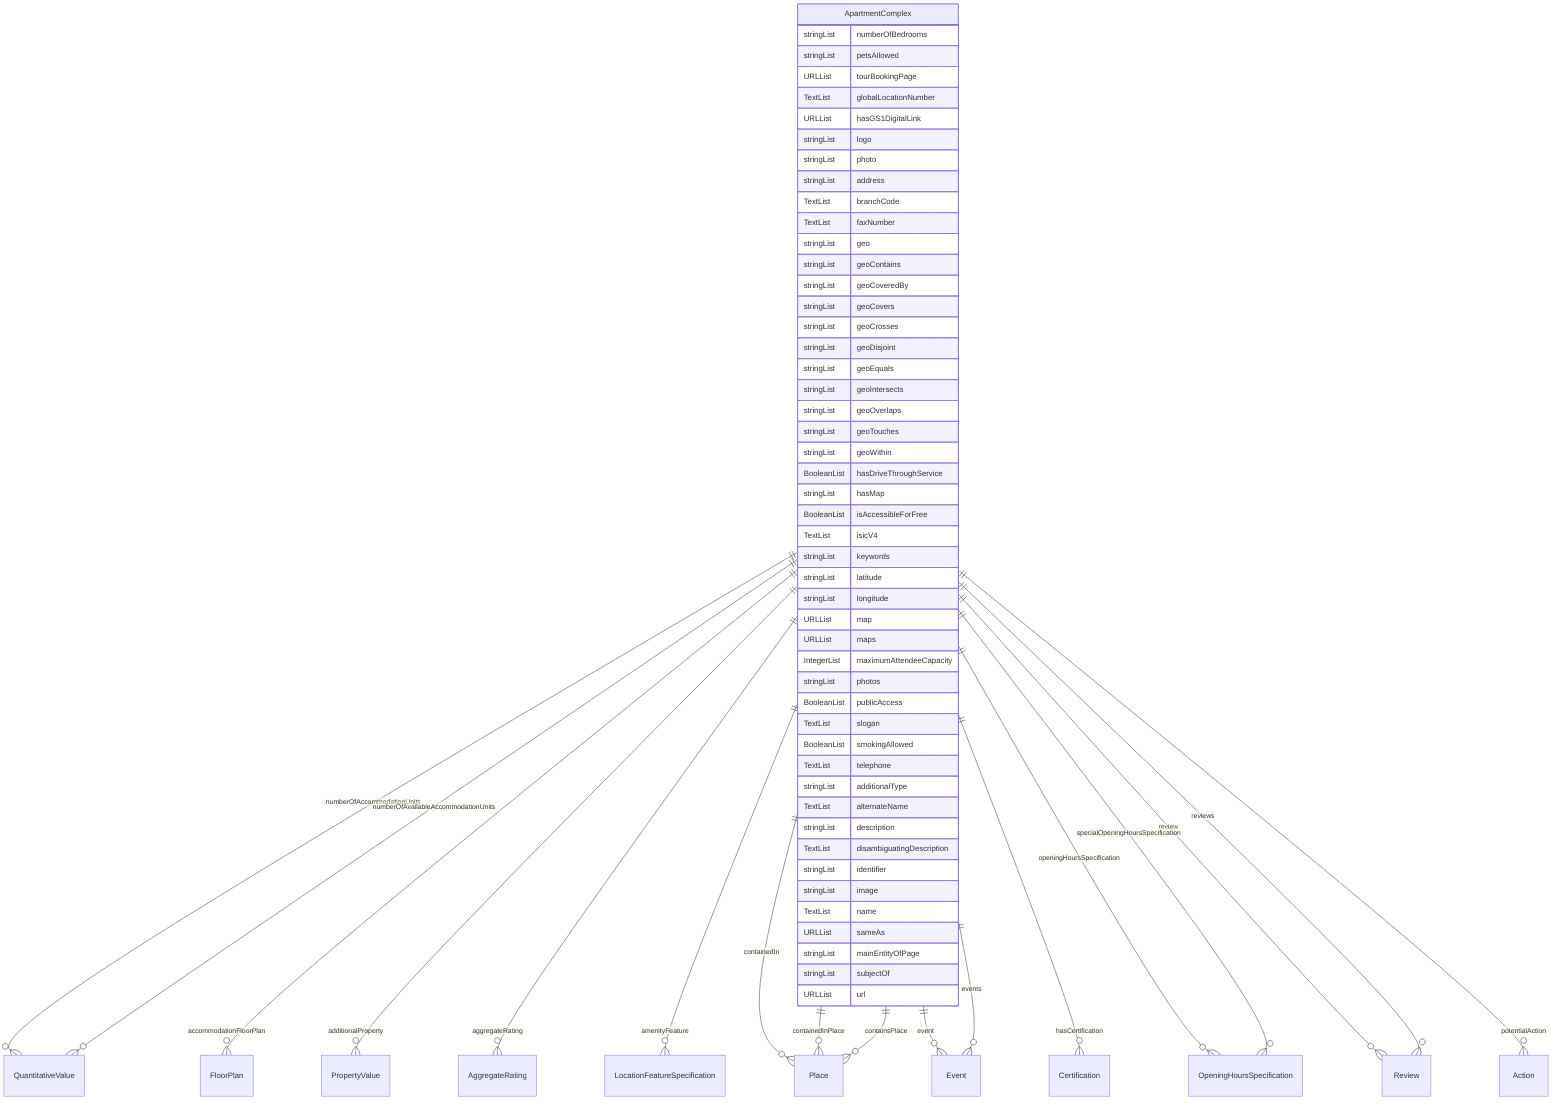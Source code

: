 erDiagram
ApartmentComplex {
    stringList numberOfBedrooms  
    stringList petsAllowed  
    URLList tourBookingPage  
    TextList globalLocationNumber  
    URLList hasGS1DigitalLink  
    stringList logo  
    stringList photo  
    stringList address  
    TextList branchCode  
    TextList faxNumber  
    stringList geo  
    stringList geoContains  
    stringList geoCoveredBy  
    stringList geoCovers  
    stringList geoCrosses  
    stringList geoDisjoint  
    stringList geoEquals  
    stringList geoIntersects  
    stringList geoOverlaps  
    stringList geoTouches  
    stringList geoWithin  
    BooleanList hasDriveThroughService  
    stringList hasMap  
    BooleanList isAccessibleForFree  
    TextList isicV4  
    stringList keywords  
    stringList latitude  
    stringList longitude  
    URLList map  
    URLList maps  
    IntegerList maximumAttendeeCapacity  
    stringList photos  
    BooleanList publicAccess  
    TextList slogan  
    BooleanList smokingAllowed  
    TextList telephone  
    stringList additionalType  
    TextList alternateName  
    stringList description  
    TextList disambiguatingDescription  
    stringList identifier  
    stringList image  
    TextList name  
    URLList sameAs  
    stringList mainEntityOfPage  
    stringList subjectOf  
    URLList url  
}

ApartmentComplex ||--}o QuantitativeValue : "numberOfAccommodationUnits"
ApartmentComplex ||--}o QuantitativeValue : "numberOfAvailableAccommodationUnits"
ApartmentComplex ||--}o FloorPlan : "accommodationFloorPlan"
ApartmentComplex ||--}o PropertyValue : "additionalProperty"
ApartmentComplex ||--}o AggregateRating : "aggregateRating"
ApartmentComplex ||--}o LocationFeatureSpecification : "amenityFeature"
ApartmentComplex ||--}o Place : "containedIn"
ApartmentComplex ||--}o Place : "containedInPlace"
ApartmentComplex ||--}o Place : "containsPlace"
ApartmentComplex ||--}o Event : "event"
ApartmentComplex ||--}o Event : "events"
ApartmentComplex ||--}o Certification : "hasCertification"
ApartmentComplex ||--}o OpeningHoursSpecification : "openingHoursSpecification"
ApartmentComplex ||--}o Review : "review"
ApartmentComplex ||--}o Review : "reviews"
ApartmentComplex ||--}o OpeningHoursSpecification : "specialOpeningHoursSpecification"
ApartmentComplex ||--}o Action : "potentialAction"